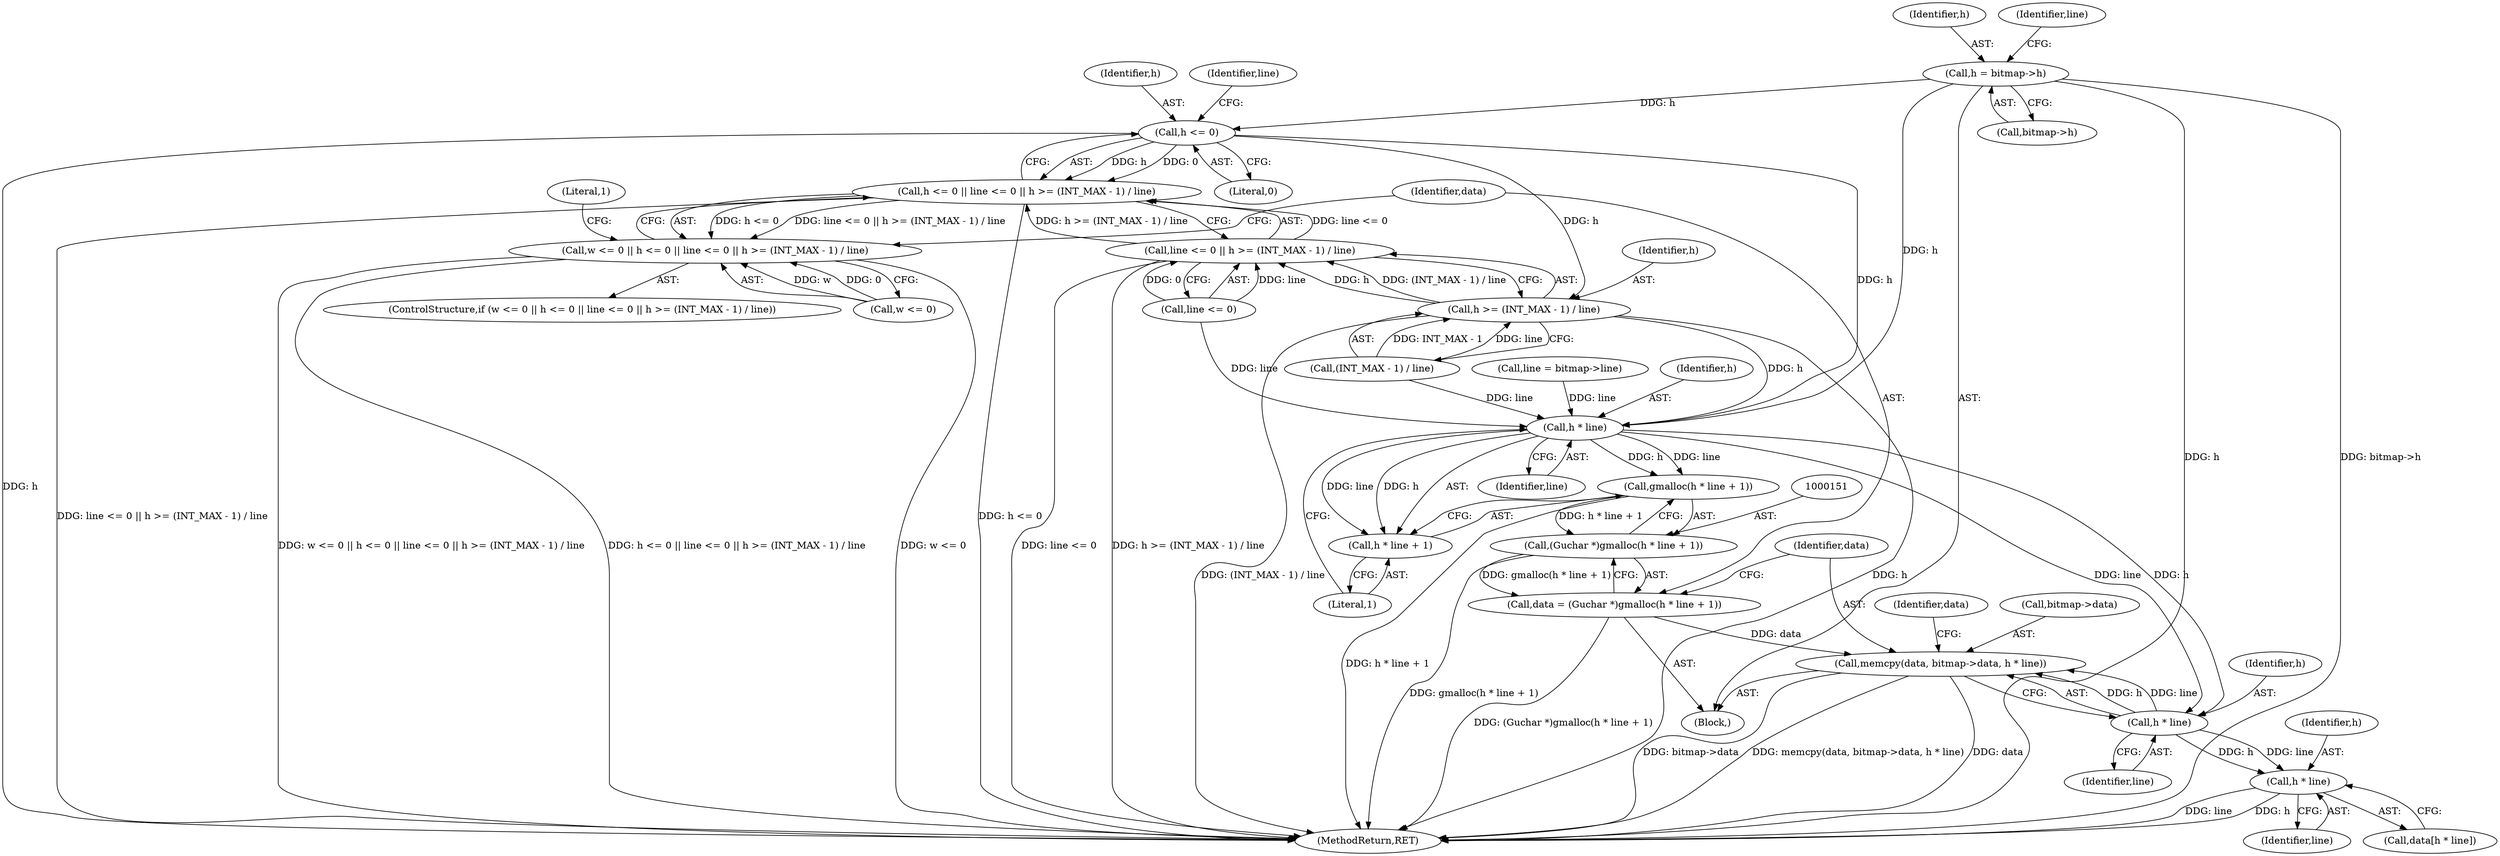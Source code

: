 digraph "1_poppler_7b2d314a61fd0e12f47c62996cb49ec0d1ba747a_9@pointer" {
"1000109" [label="(Call,h = bitmap->h)"];
"1000125" [label="(Call,h <= 0)"];
"1000124" [label="(Call,h <= 0 || line <= 0 || h >= (INT_MAX - 1) / line)"];
"1000120" [label="(Call,w <= 0 || h <= 0 || line <= 0 || h >= (INT_MAX - 1) / line)"];
"1000132" [label="(Call,h >= (INT_MAX - 1) / line)"];
"1000128" [label="(Call,line <= 0 || h >= (INT_MAX - 1) / line)"];
"1000154" [label="(Call,h * line)"];
"1000152" [label="(Call,gmalloc(h * line + 1))"];
"1000150" [label="(Call,(Guchar *)gmalloc(h * line + 1))"];
"1000148" [label="(Call,data = (Guchar *)gmalloc(h * line + 1))"];
"1000158" [label="(Call,memcpy(data, bitmap->data, h * line))"];
"1000153" [label="(Call,h * line + 1)"];
"1000163" [label="(Call,h * line)"];
"1000169" [label="(Call,h * line)"];
"1000165" [label="(Identifier,line)"];
"1000164" [label="(Identifier,h)"];
"1000169" [label="(Call,h * line)"];
"1000114" [label="(Call,line = bitmap->line)"];
"1000170" [label="(Identifier,h)"];
"1000126" [label="(Identifier,h)"];
"1000152" [label="(Call,gmalloc(h * line + 1))"];
"1000148" [label="(Call,data = (Guchar *)gmalloc(h * line + 1))"];
"1000111" [label="(Call,bitmap->h)"];
"1000125" [label="(Call,h <= 0)"];
"1000160" [label="(Call,bitmap->data)"];
"1000173" [label="(MethodReturn,RET)"];
"1000128" [label="(Call,line <= 0 || h >= (INT_MAX - 1) / line)"];
"1000158" [label="(Call,memcpy(data, bitmap->data, h * line))"];
"1000133" [label="(Identifier,h)"];
"1000154" [label="(Call,h * line)"];
"1000103" [label="(Block,)"];
"1000109" [label="(Call,h = bitmap->h)"];
"1000110" [label="(Identifier,h)"];
"1000150" [label="(Call,(Guchar *)gmalloc(h * line + 1))"];
"1000171" [label="(Identifier,line)"];
"1000115" [label="(Identifier,line)"];
"1000129" [label="(Call,line <= 0)"];
"1000167" [label="(Call,data[h * line])"];
"1000149" [label="(Identifier,data)"];
"1000121" [label="(Call,w <= 0)"];
"1000153" [label="(Call,h * line + 1)"];
"1000142" [label="(Literal,1)"];
"1000155" [label="(Identifier,h)"];
"1000130" [label="(Identifier,line)"];
"1000134" [label="(Call,(INT_MAX - 1) / line)"];
"1000157" [label="(Literal,1)"];
"1000156" [label="(Identifier,line)"];
"1000132" [label="(Call,h >= (INT_MAX - 1) / line)"];
"1000127" [label="(Literal,0)"];
"1000159" [label="(Identifier,data)"];
"1000124" [label="(Call,h <= 0 || line <= 0 || h >= (INT_MAX - 1) / line)"];
"1000120" [label="(Call,w <= 0 || h <= 0 || line <= 0 || h >= (INT_MAX - 1) / line)"];
"1000168" [label="(Identifier,data)"];
"1000119" [label="(ControlStructure,if (w <= 0 || h <= 0 || line <= 0 || h >= (INT_MAX - 1) / line))"];
"1000163" [label="(Call,h * line)"];
"1000109" -> "1000103"  [label="AST: "];
"1000109" -> "1000111"  [label="CFG: "];
"1000110" -> "1000109"  [label="AST: "];
"1000111" -> "1000109"  [label="AST: "];
"1000115" -> "1000109"  [label="CFG: "];
"1000109" -> "1000173"  [label="DDG: h"];
"1000109" -> "1000173"  [label="DDG: bitmap->h"];
"1000109" -> "1000125"  [label="DDG: h"];
"1000109" -> "1000154"  [label="DDG: h"];
"1000125" -> "1000124"  [label="AST: "];
"1000125" -> "1000127"  [label="CFG: "];
"1000126" -> "1000125"  [label="AST: "];
"1000127" -> "1000125"  [label="AST: "];
"1000130" -> "1000125"  [label="CFG: "];
"1000124" -> "1000125"  [label="CFG: "];
"1000125" -> "1000173"  [label="DDG: h"];
"1000125" -> "1000124"  [label="DDG: h"];
"1000125" -> "1000124"  [label="DDG: 0"];
"1000125" -> "1000132"  [label="DDG: h"];
"1000125" -> "1000154"  [label="DDG: h"];
"1000124" -> "1000120"  [label="AST: "];
"1000124" -> "1000128"  [label="CFG: "];
"1000128" -> "1000124"  [label="AST: "];
"1000120" -> "1000124"  [label="CFG: "];
"1000124" -> "1000173"  [label="DDG: h <= 0"];
"1000124" -> "1000173"  [label="DDG: line <= 0 || h >= (INT_MAX - 1) / line"];
"1000124" -> "1000120"  [label="DDG: h <= 0"];
"1000124" -> "1000120"  [label="DDG: line <= 0 || h >= (INT_MAX - 1) / line"];
"1000128" -> "1000124"  [label="DDG: line <= 0"];
"1000128" -> "1000124"  [label="DDG: h >= (INT_MAX - 1) / line"];
"1000120" -> "1000119"  [label="AST: "];
"1000120" -> "1000121"  [label="CFG: "];
"1000121" -> "1000120"  [label="AST: "];
"1000142" -> "1000120"  [label="CFG: "];
"1000149" -> "1000120"  [label="CFG: "];
"1000120" -> "1000173"  [label="DDG: h <= 0 || line <= 0 || h >= (INT_MAX - 1) / line"];
"1000120" -> "1000173"  [label="DDG: w <= 0"];
"1000120" -> "1000173"  [label="DDG: w <= 0 || h <= 0 || line <= 0 || h >= (INT_MAX - 1) / line"];
"1000121" -> "1000120"  [label="DDG: w"];
"1000121" -> "1000120"  [label="DDG: 0"];
"1000132" -> "1000128"  [label="AST: "];
"1000132" -> "1000134"  [label="CFG: "];
"1000133" -> "1000132"  [label="AST: "];
"1000134" -> "1000132"  [label="AST: "];
"1000128" -> "1000132"  [label="CFG: "];
"1000132" -> "1000173"  [label="DDG: (INT_MAX - 1) / line"];
"1000132" -> "1000173"  [label="DDG: h"];
"1000132" -> "1000128"  [label="DDG: h"];
"1000132" -> "1000128"  [label="DDG: (INT_MAX - 1) / line"];
"1000134" -> "1000132"  [label="DDG: INT_MAX - 1"];
"1000134" -> "1000132"  [label="DDG: line"];
"1000132" -> "1000154"  [label="DDG: h"];
"1000128" -> "1000129"  [label="CFG: "];
"1000129" -> "1000128"  [label="AST: "];
"1000128" -> "1000173"  [label="DDG: h >= (INT_MAX - 1) / line"];
"1000128" -> "1000173"  [label="DDG: line <= 0"];
"1000129" -> "1000128"  [label="DDG: line"];
"1000129" -> "1000128"  [label="DDG: 0"];
"1000154" -> "1000153"  [label="AST: "];
"1000154" -> "1000156"  [label="CFG: "];
"1000155" -> "1000154"  [label="AST: "];
"1000156" -> "1000154"  [label="AST: "];
"1000157" -> "1000154"  [label="CFG: "];
"1000154" -> "1000152"  [label="DDG: h"];
"1000154" -> "1000152"  [label="DDG: line"];
"1000154" -> "1000153"  [label="DDG: h"];
"1000154" -> "1000153"  [label="DDG: line"];
"1000129" -> "1000154"  [label="DDG: line"];
"1000114" -> "1000154"  [label="DDG: line"];
"1000134" -> "1000154"  [label="DDG: line"];
"1000154" -> "1000163"  [label="DDG: h"];
"1000154" -> "1000163"  [label="DDG: line"];
"1000152" -> "1000150"  [label="AST: "];
"1000152" -> "1000153"  [label="CFG: "];
"1000153" -> "1000152"  [label="AST: "];
"1000150" -> "1000152"  [label="CFG: "];
"1000152" -> "1000173"  [label="DDG: h * line + 1"];
"1000152" -> "1000150"  [label="DDG: h * line + 1"];
"1000150" -> "1000148"  [label="AST: "];
"1000151" -> "1000150"  [label="AST: "];
"1000148" -> "1000150"  [label="CFG: "];
"1000150" -> "1000173"  [label="DDG: gmalloc(h * line + 1)"];
"1000150" -> "1000148"  [label="DDG: gmalloc(h * line + 1)"];
"1000148" -> "1000103"  [label="AST: "];
"1000149" -> "1000148"  [label="AST: "];
"1000159" -> "1000148"  [label="CFG: "];
"1000148" -> "1000173"  [label="DDG: (Guchar *)gmalloc(h * line + 1)"];
"1000148" -> "1000158"  [label="DDG: data"];
"1000158" -> "1000103"  [label="AST: "];
"1000158" -> "1000163"  [label="CFG: "];
"1000159" -> "1000158"  [label="AST: "];
"1000160" -> "1000158"  [label="AST: "];
"1000163" -> "1000158"  [label="AST: "];
"1000168" -> "1000158"  [label="CFG: "];
"1000158" -> "1000173"  [label="DDG: data"];
"1000158" -> "1000173"  [label="DDG: bitmap->data"];
"1000158" -> "1000173"  [label="DDG: memcpy(data, bitmap->data, h * line)"];
"1000163" -> "1000158"  [label="DDG: h"];
"1000163" -> "1000158"  [label="DDG: line"];
"1000153" -> "1000157"  [label="CFG: "];
"1000157" -> "1000153"  [label="AST: "];
"1000163" -> "1000165"  [label="CFG: "];
"1000164" -> "1000163"  [label="AST: "];
"1000165" -> "1000163"  [label="AST: "];
"1000163" -> "1000169"  [label="DDG: h"];
"1000163" -> "1000169"  [label="DDG: line"];
"1000169" -> "1000167"  [label="AST: "];
"1000169" -> "1000171"  [label="CFG: "];
"1000170" -> "1000169"  [label="AST: "];
"1000171" -> "1000169"  [label="AST: "];
"1000167" -> "1000169"  [label="CFG: "];
"1000169" -> "1000173"  [label="DDG: line"];
"1000169" -> "1000173"  [label="DDG: h"];
}
